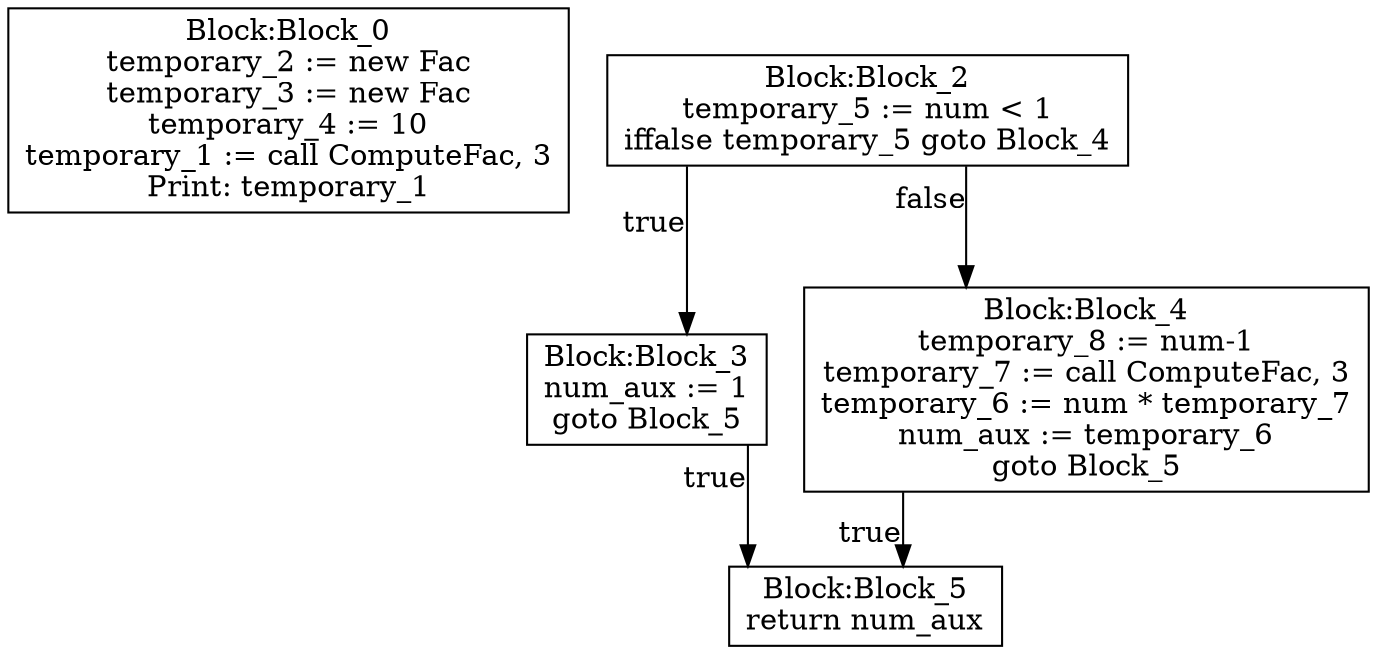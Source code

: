 digraph {
graph [ splines = ortho ]
	node [ shape = box ];
Block_0 [label="Block:Block_0
temporary_2 := new Fac
temporary_3 := new Fac
temporary_4 := 10
temporary_1 := call ComputeFac, 3
Print: temporary_1"];
Block_2 [label="Block:Block_2
temporary_5 := num < 1
iffalse temporary_5 goto Block_4"];
Block_2 -> Block_3 [xlabel = "true"]
Block_3 [label="Block:Block_3
num_aux := 1
goto Block_5"];
Block_3 -> Block_5 [xlabel = "true"]
Block_5 [label="Block:Block_5
return num_aux"];
Block_2 -> Block_4 [xlabel = "false"]
Block_4 [label="Block:Block_4
temporary_8 := num-1
temporary_7 := call ComputeFac, 3
temporary_6 := num * temporary_7
num_aux := temporary_6
goto Block_5"];
Block_4 -> Block_5 [xlabel = "true"]
}
